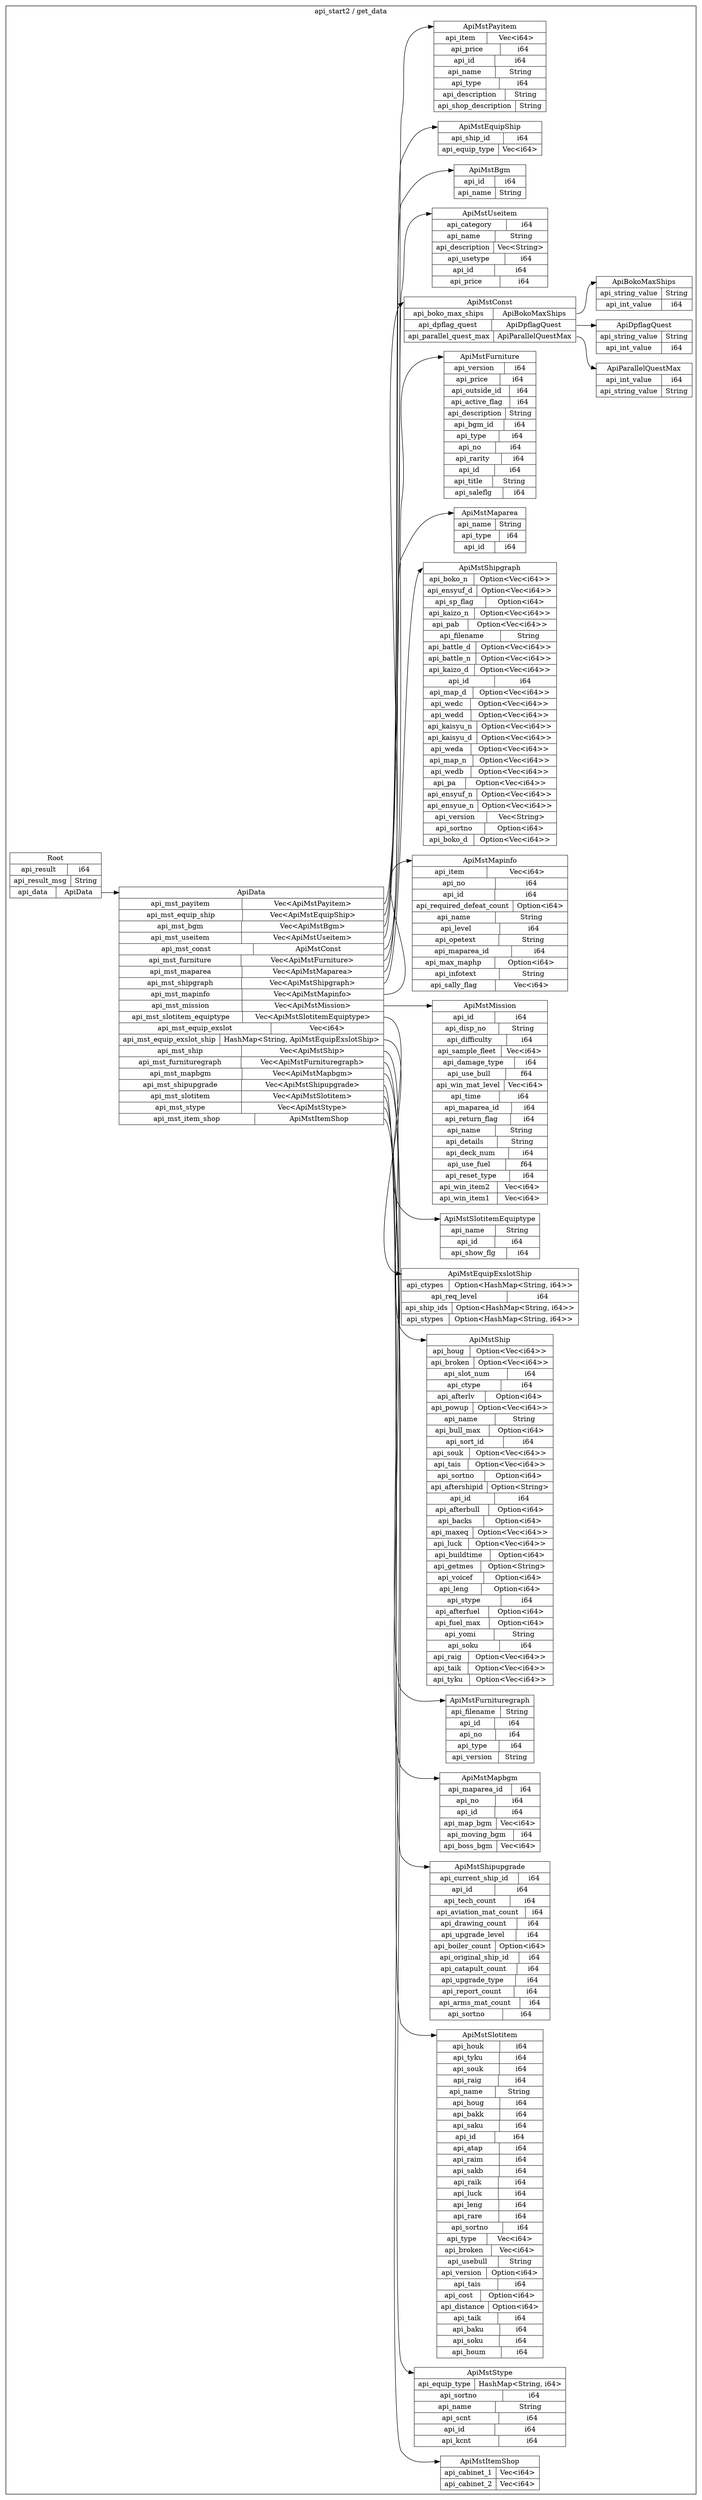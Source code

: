digraph {
  rankdir=LR;
  subgraph cluster_0 {
    label="api_start2 / get_data";
    node [style="filled", color=white, style="solid", color=gray20];
    api_start2__get_data__ApiMstShipupgrade [label="<ApiMstShipupgrade> ApiMstShipupgrade  | { api_current_ship_id | <api_current_ship_id> i64 } | { api_id | <api_id> i64 } | { api_tech_count | <api_tech_count> i64 } | { api_aviation_mat_count | <api_aviation_mat_count> i64 } | { api_drawing_count | <api_drawing_count> i64 } | { api_upgrade_level | <api_upgrade_level> i64 } | { api_boiler_count | <api_boiler_count> Option\<i64\> } | { api_original_ship_id | <api_original_ship_id> i64 } | { api_catapult_count | <api_catapult_count> i64 } | { api_upgrade_type | <api_upgrade_type> i64 } | { api_report_count | <api_report_count> i64 } | { api_arms_mat_count | <api_arms_mat_count> i64 } | { api_sortno | <api_sortno> i64 }", shape=record];
    api_start2__get_data__ApiMstUseitem [label="<ApiMstUseitem> ApiMstUseitem  | { api_category | <api_category> i64 } | { api_name | <api_name> String } | { api_description | <api_description> Vec\<String\> } | { api_usetype | <api_usetype> i64 } | { api_id | <api_id> i64 } | { api_price | <api_price> i64 }", shape=record];
    api_start2__get_data__ApiMstShipgraph [label="<ApiMstShipgraph> ApiMstShipgraph  | { api_boko_n | <api_boko_n> Option\<Vec\<i64\>\> } | { api_ensyuf_d | <api_ensyuf_d> Option\<Vec\<i64\>\> } | { api_sp_flag | <api_sp_flag> Option\<i64\> } | { api_kaizo_n | <api_kaizo_n> Option\<Vec\<i64\>\> } | { api_pab | <api_pab> Option\<Vec\<i64\>\> } | { api_filename | <api_filename> String } | { api_battle_d | <api_battle_d> Option\<Vec\<i64\>\> } | { api_battle_n | <api_battle_n> Option\<Vec\<i64\>\> } | { api_kaizo_d | <api_kaizo_d> Option\<Vec\<i64\>\> } | { api_id | <api_id> i64 } | { api_map_d | <api_map_d> Option\<Vec\<i64\>\> } | { api_wedc | <api_wedc> Option\<Vec\<i64\>\> } | { api_wedd | <api_wedd> Option\<Vec\<i64\>\> } | { api_kaisyu_n | <api_kaisyu_n> Option\<Vec\<i64\>\> } | { api_kaisyu_d | <api_kaisyu_d> Option\<Vec\<i64\>\> } | { api_weda | <api_weda> Option\<Vec\<i64\>\> } | { api_map_n | <api_map_n> Option\<Vec\<i64\>\> } | { api_wedb | <api_wedb> Option\<Vec\<i64\>\> } | { api_pa | <api_pa> Option\<Vec\<i64\>\> } | { api_ensyuf_n | <api_ensyuf_n> Option\<Vec\<i64\>\> } | { api_ensyue_n | <api_ensyue_n> Option\<Vec\<i64\>\> } | { api_version | <api_version> Vec\<String\> } | { api_sortno | <api_sortno> Option\<i64\> } | { api_boko_d | <api_boko_d> Option\<Vec\<i64\>\> }", shape=record];
    api_start2__get_data__ApiMstMaparea [label="<ApiMstMaparea> ApiMstMaparea  | { api_name | <api_name> String } | { api_type | <api_type> i64 } | { api_id | <api_id> i64 }", shape=record];
    api_start2__get_data__ApiMstSlotitem [label="<ApiMstSlotitem> ApiMstSlotitem  | { api_houk | <api_houk> i64 } | { api_tyku | <api_tyku> i64 } | { api_souk | <api_souk> i64 } | { api_raig | <api_raig> i64 } | { api_name | <api_name> String } | { api_houg | <api_houg> i64 } | { api_bakk | <api_bakk> i64 } | { api_saku | <api_saku> i64 } | { api_id | <api_id> i64 } | { api_atap | <api_atap> i64 } | { api_raim | <api_raim> i64 } | { api_sakb | <api_sakb> i64 } | { api_raik | <api_raik> i64 } | { api_luck | <api_luck> i64 } | { api_leng | <api_leng> i64 } | { api_rare | <api_rare> i64 } | { api_sortno | <api_sortno> i64 } | { api_type | <api_type> Vec\<i64\> } | { api_broken | <api_broken> Vec\<i64\> } | { api_usebull | <api_usebull> String } | { api_version | <api_version> Option\<i64\> } | { api_tais | <api_tais> i64 } | { api_cost | <api_cost> Option\<i64\> } | { api_distance | <api_distance> Option\<i64\> } | { api_taik | <api_taik> i64 } | { api_baku | <api_baku> i64 } | { api_soku | <api_soku> i64 } | { api_houm | <api_houm> i64 }", shape=record];
    api_start2__get_data__ApiMstFurnituregraph [label="<ApiMstFurnituregraph> ApiMstFurnituregraph  | { api_filename | <api_filename> String } | { api_id | <api_id> i64 } | { api_no | <api_no> i64 } | { api_type | <api_type> i64 } | { api_version | <api_version> String }", shape=record];
    api_start2__get_data__ApiMstSlotitemEquiptype [label="<ApiMstSlotitemEquiptype> ApiMstSlotitemEquiptype  | { api_name | <api_name> String } | { api_id | <api_id> i64 } | { api_show_flg | <api_show_flg> i64 }", shape=record];
    api_start2__get_data__ApiMstPayitem [label="<ApiMstPayitem> ApiMstPayitem  | { api_item | <api_item> Vec\<i64\> } | { api_price | <api_price> i64 } | { api_id | <api_id> i64 } | { api_name | <api_name> String } | { api_type | <api_type> i64 } | { api_description | <api_description> String } | { api_shop_description | <api_shop_description> String }", shape=record];
    api_start2__get_data__ApiMstMapbgm [label="<ApiMstMapbgm> ApiMstMapbgm  | { api_maparea_id | <api_maparea_id> i64 } | { api_no | <api_no> i64 } | { api_id | <api_id> i64 } | { api_map_bgm | <api_map_bgm> Vec\<i64\> } | { api_moving_bgm | <api_moving_bgm> i64 } | { api_boss_bgm | <api_boss_bgm> Vec\<i64\> }", shape=record];
    api_start2__get_data__ApiParallelQuestMax [label="<ApiParallelQuestMax> ApiParallelQuestMax  | { api_int_value | <api_int_value> i64 } | { api_string_value | <api_string_value> String }", shape=record];
    api_start2__get_data__ApiBokoMaxShips [label="<ApiBokoMaxShips> ApiBokoMaxShips  | { api_string_value | <api_string_value> String } | { api_int_value | <api_int_value> i64 }", shape=record];
    api_start2__get_data__ApiMstEquipShip [label="<ApiMstEquipShip> ApiMstEquipShip  | { api_ship_id | <api_ship_id> i64 } | { api_equip_type | <api_equip_type> Vec\<i64\> }", shape=record];
    api_start2__get_data__ApiMstMapinfo [label="<ApiMstMapinfo> ApiMstMapinfo  | { api_item | <api_item> Vec\<i64\> } | { api_no | <api_no> i64 } | { api_id | <api_id> i64 } | { api_required_defeat_count | <api_required_defeat_count> Option\<i64\> } | { api_name | <api_name> String } | { api_level | <api_level> i64 } | { api_opetext | <api_opetext> String } | { api_maparea_id | <api_maparea_id> i64 } | { api_max_maphp | <api_max_maphp> Option\<i64\> } | { api_infotext | <api_infotext> String } | { api_sally_flag | <api_sally_flag> Vec\<i64\> }", shape=record];
    api_start2__get_data__ApiMstFurniture [label="<ApiMstFurniture> ApiMstFurniture  | { api_version | <api_version> i64 } | { api_price | <api_price> i64 } | { api_outside_id | <api_outside_id> i64 } | { api_active_flag | <api_active_flag> i64 } | { api_description | <api_description> String } | { api_bgm_id | <api_bgm_id> i64 } | { api_type | <api_type> i64 } | { api_no | <api_no> i64 } | { api_rarity | <api_rarity> i64 } | { api_id | <api_id> i64 } | { api_title | <api_title> String } | { api_saleflg | <api_saleflg> i64 }", shape=record];
    api_start2__get_data__ApiMstShip [label="<ApiMstShip> ApiMstShip  | { api_houg | <api_houg> Option\<Vec\<i64\>\> } | { api_broken | <api_broken> Option\<Vec\<i64\>\> } | { api_slot_num | <api_slot_num> i64 } | { api_ctype | <api_ctype> i64 } | { api_afterlv | <api_afterlv> Option\<i64\> } | { api_powup | <api_powup> Option\<Vec\<i64\>\> } | { api_name | <api_name> String } | { api_bull_max | <api_bull_max> Option\<i64\> } | { api_sort_id | <api_sort_id> i64 } | { api_souk | <api_souk> Option\<Vec\<i64\>\> } | { api_tais | <api_tais> Option\<Vec\<i64\>\> } | { api_sortno | <api_sortno> Option\<i64\> } | { api_aftershipid | <api_aftershipid> Option\<String\> } | { api_id | <api_id> i64 } | { api_afterbull | <api_afterbull> Option\<i64\> } | { api_backs | <api_backs> Option\<i64\> } | { api_maxeq | <api_maxeq> Option\<Vec\<i64\>\> } | { api_luck | <api_luck> Option\<Vec\<i64\>\> } | { api_buildtime | <api_buildtime> Option\<i64\> } | { api_getmes | <api_getmes> Option\<String\> } | { api_voicef | <api_voicef> Option\<i64\> } | { api_leng | <api_leng> Option\<i64\> } | { api_stype | <api_stype> i64 } | { api_afterfuel | <api_afterfuel> Option\<i64\> } | { api_fuel_max | <api_fuel_max> Option\<i64\> } | { api_yomi | <api_yomi> String } | { api_soku | <api_soku> i64 } | { api_raig | <api_raig> Option\<Vec\<i64\>\> } | { api_taik | <api_taik> Option\<Vec\<i64\>\> } | { api_tyku | <api_tyku> Option\<Vec\<i64\>\> }", shape=record];
    api_start2__get_data__ApiData [label="<ApiData> ApiData  | { api_mst_payitem | <api_mst_payitem> Vec\<ApiMstPayitem\> } | { api_mst_equip_ship | <api_mst_equip_ship> Vec\<ApiMstEquipShip\> } | { api_mst_bgm | <api_mst_bgm> Vec\<ApiMstBgm\> } | { api_mst_useitem | <api_mst_useitem> Vec\<ApiMstUseitem\> } | { api_mst_const | <api_mst_const> ApiMstConst } | { api_mst_furniture | <api_mst_furniture> Vec\<ApiMstFurniture\> } | { api_mst_maparea | <api_mst_maparea> Vec\<ApiMstMaparea\> } | { api_mst_shipgraph | <api_mst_shipgraph> Vec\<ApiMstShipgraph\> } | { api_mst_mapinfo | <api_mst_mapinfo> Vec\<ApiMstMapinfo\> } | { api_mst_mission | <api_mst_mission> Vec\<ApiMstMission\> } | { api_mst_slotitem_equiptype | <api_mst_slotitem_equiptype> Vec\<ApiMstSlotitemEquiptype\> } | { api_mst_equip_exslot | <api_mst_equip_exslot> Vec\<i64\> } | { api_mst_equip_exslot_ship | <api_mst_equip_exslot_ship> HashMap\<String, ApiMstEquipExslotShip\> } | { api_mst_ship | <api_mst_ship> Vec\<ApiMstShip\> } | { api_mst_furnituregraph | <api_mst_furnituregraph> Vec\<ApiMstFurnituregraph\> } | { api_mst_mapbgm | <api_mst_mapbgm> Vec\<ApiMstMapbgm\> } | { api_mst_shipupgrade | <api_mst_shipupgrade> Vec\<ApiMstShipupgrade\> } | { api_mst_slotitem | <api_mst_slotitem> Vec\<ApiMstSlotitem\> } | { api_mst_stype | <api_mst_stype> Vec\<ApiMstStype\> } | { api_mst_item_shop | <api_mst_item_shop> ApiMstItemShop }", shape=record];
    api_start2__get_data__ApiData:api_mst_payitem:e -> api_start2__get_data__ApiMstPayitem:ApiMstPayitem:w;
    api_start2__get_data__ApiData:api_mst_equip_ship:e -> api_start2__get_data__ApiMstEquipShip:ApiMstEquipShip:w;
    api_start2__get_data__ApiMstBgm;
    api_start2__get_data__ApiData:api_mst_bgm:e -> api_start2__get_data__ApiMstBgm:ApiMstBgm:w;
    api_start2__get_data__ApiData:api_mst_useitem:e -> api_start2__get_data__ApiMstUseitem:ApiMstUseitem:w;
    api_start2__get_data__ApiMstConst;
    api_start2__get_data__ApiData:api_mst_const:e -> api_start2__get_data__ApiMstConst:ApiMstConst:w;
    api_start2__get_data__ApiData:api_mst_furniture:e -> api_start2__get_data__ApiMstFurniture:ApiMstFurniture:w;
    api_start2__get_data__ApiData:api_mst_maparea:e -> api_start2__get_data__ApiMstMaparea:ApiMstMaparea:w;
    api_start2__get_data__ApiData:api_mst_shipgraph:e -> api_start2__get_data__ApiMstShipgraph:ApiMstShipgraph:w;
    api_start2__get_data__ApiData:api_mst_mapinfo:e -> api_start2__get_data__ApiMstMapinfo:ApiMstMapinfo:w;
    api_start2__get_data__ApiMstMission;
    api_start2__get_data__ApiData:api_mst_mission:e -> api_start2__get_data__ApiMstMission:ApiMstMission:w;
    api_start2__get_data__ApiData:api_mst_slotitem_equiptype:e -> api_start2__get_data__ApiMstSlotitemEquiptype:ApiMstSlotitemEquiptype:w;
    api_start2__get_data__ApiMstEquipExslotShip;
    api_start2__get_data__ApiData:api_mst_equip_exslot_ship:e -> api_start2__get_data__ApiMstEquipExslotShip:ApiMstEquipExslotShip:w;
    api_start2__get_data__ApiData:api_mst_ship:e -> api_start2__get_data__ApiMstShip:ApiMstShip:w;
    api_start2__get_data__ApiData:api_mst_furnituregraph:e -> api_start2__get_data__ApiMstFurnituregraph:ApiMstFurnituregraph:w;
    api_start2__get_data__ApiData:api_mst_mapbgm:e -> api_start2__get_data__ApiMstMapbgm:ApiMstMapbgm:w;
    api_start2__get_data__ApiData:api_mst_shipupgrade:e -> api_start2__get_data__ApiMstShipupgrade:ApiMstShipupgrade:w;
    api_start2__get_data__ApiData:api_mst_slotitem:e -> api_start2__get_data__ApiMstSlotitem:ApiMstSlotitem:w;
    api_start2__get_data__ApiMstStype;
    api_start2__get_data__ApiData:api_mst_stype:e -> api_start2__get_data__ApiMstStype:ApiMstStype:w;
    api_start2__get_data__ApiMstItemShop;
    api_start2__get_data__ApiData:api_mst_item_shop:e -> api_start2__get_data__ApiMstItemShop:ApiMstItemShop:w;
    api_start2__get_data__ApiMstItemShop [label="<ApiMstItemShop> ApiMstItemShop  | { api_cabinet_1 | <api_cabinet_1> Vec\<i64\> } | { api_cabinet_2 | <api_cabinet_2> Vec\<i64\> }", shape=record];
    api_start2__get_data__ApiMstStype [label="<ApiMstStype> ApiMstStype  | { api_equip_type | <api_equip_type> HashMap\<String, i64\> } | { api_sortno | <api_sortno> i64 } | { api_name | <api_name> String } | { api_scnt | <api_scnt> i64 } | { api_id | <api_id> i64 } | { api_kcnt | <api_kcnt> i64 }", shape=record];
    api_start2__get_data__Root [label="<Root> Root  | { api_result | <api_result> i64 } | { api_result_msg | <api_result_msg> String } | { api_data | <api_data> ApiData }", shape=record];
    api_start2__get_data__Root:api_data:e -> api_start2__get_data__ApiData:ApiData:w;
    api_start2__get_data__ApiMstMission [label="<ApiMstMission> ApiMstMission  | { api_id | <api_id> i64 } | { api_disp_no | <api_disp_no> String } | { api_difficulty | <api_difficulty> i64 } | { api_sample_fleet | <api_sample_fleet> Vec\<i64\> } | { api_damage_type | <api_damage_type> i64 } | { api_use_bull | <api_use_bull> f64 } | { api_win_mat_level | <api_win_mat_level> Vec\<i64\> } | { api_time | <api_time> i64 } | { api_maparea_id | <api_maparea_id> i64 } | { api_return_flag | <api_return_flag> i64 } | { api_name | <api_name> String } | { api_details | <api_details> String } | { api_deck_num | <api_deck_num> i64 } | { api_use_fuel | <api_use_fuel> f64 } | { api_reset_type | <api_reset_type> i64 } | { api_win_item2 | <api_win_item2> Vec\<i64\> } | { api_win_item1 | <api_win_item1> Vec\<i64\> }", shape=record];
    api_start2__get_data__ApiMstConst [label="<ApiMstConst> ApiMstConst  | { api_boko_max_ships | <api_boko_max_ships> ApiBokoMaxShips } | { api_dpflag_quest | <api_dpflag_quest> ApiDpflagQuest } | { api_parallel_quest_max | <api_parallel_quest_max> ApiParallelQuestMax }", shape=record];
    api_start2__get_data__ApiMstConst:api_boko_max_ships:e -> api_start2__get_data__ApiBokoMaxShips:ApiBokoMaxShips:w;
    api_start2__get_data__ApiDpflagQuest;
    api_start2__get_data__ApiMstConst:api_dpflag_quest:e -> api_start2__get_data__ApiDpflagQuest:ApiDpflagQuest:w;
    api_start2__get_data__ApiMstConst:api_parallel_quest_max:e -> api_start2__get_data__ApiParallelQuestMax:ApiParallelQuestMax:w;
    api_start2__get_data__ApiDpflagQuest [label="<ApiDpflagQuest> ApiDpflagQuest  | { api_string_value | <api_string_value> String } | { api_int_value | <api_int_value> i64 }", shape=record];
    api_start2__get_data__ApiMstBgm [label="<ApiMstBgm> ApiMstBgm  | { api_id | <api_id> i64 } | { api_name | <api_name> String }", shape=record];
    api_start2__get_data__ApiMstEquipExslotShip [label="<ApiMstEquipExslotShip> ApiMstEquipExslotShip  | { api_ctypes | <api_ctypes> Option\<HashMap\<String, i64\>\> } | { api_req_level | <api_req_level> i64 } | { api_ship_ids | <api_ship_ids> Option\<HashMap\<String, i64\>\> } | { api_stypes | <api_stypes> Option\<HashMap\<String, i64\>\> }", shape=record];
  }
}
